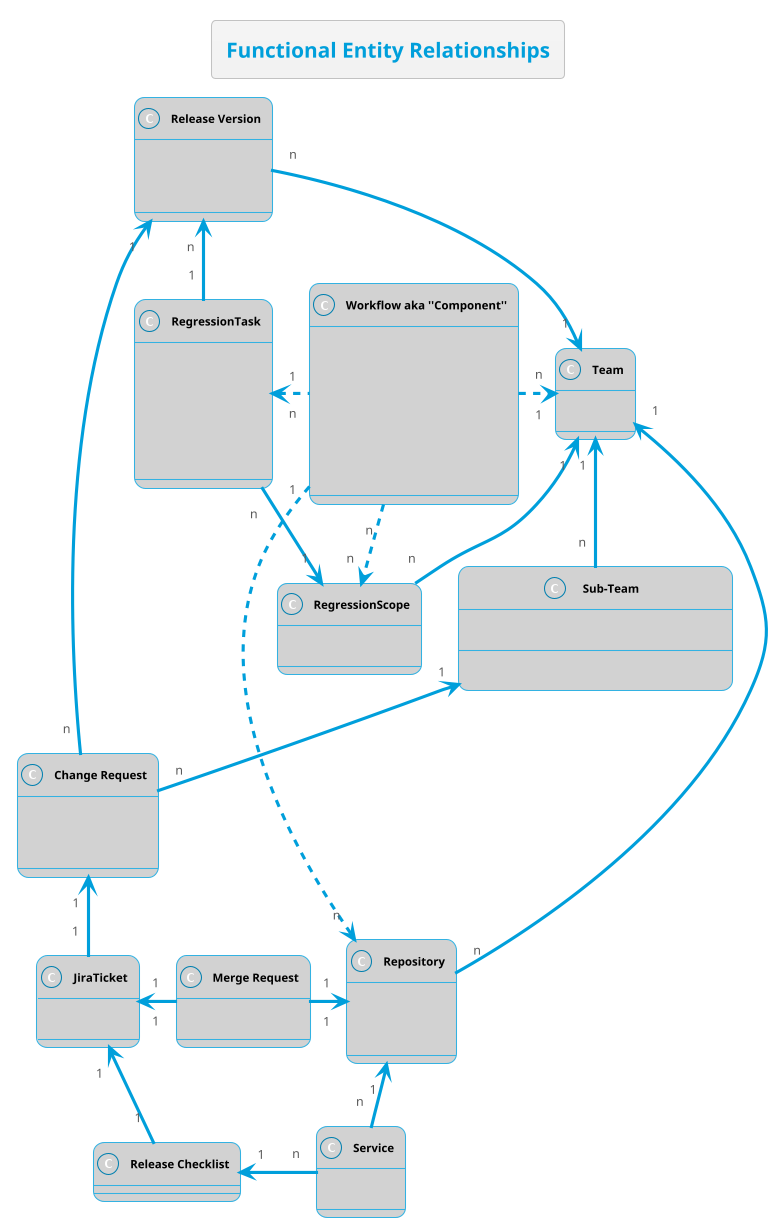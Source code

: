 @startuml
!theme bluegray
skinparam FooterFontColor black
skinparam DatabaseFontColor #007faf
skinparam ClassFontColor black
skinparam ClassBackgroundColor #d2d2d2


title Functional Entity Relationships

class "<b>Team" as team {
    teamID
}

class "<b>Release Version" as version {
    versionID
    versionStage
}

class "<b>Change Request" as CR {
    CR_ID
    ChangeType
}

class "<b>JiraTicket" as JIRA {
    issueKey
}

class "<b>Sub-Team" as subTeam {
    teamID
    ---
    In DB, team & subTeam is sharing same table
}

class "<b>Workflow aka ''Component''" as workflow {
    workflowName
    listOfRepo
    jiraComponent
    jiraVerification
    gitVerification
}

class "<b>Service" as service {
    CMDB_ID
}

class "<b>Release Checklist" as RC {
}

class "<b>Merge Request" as MR {
    MR_ID
}

class "<b>Repository" as Repo {
    repoPath
    projectID
}

class "<b>RegressionScope" as RegrScope {
        scopeID
}

class "<b>RegressionSchedule" as RegrSched {
        scheduleID
}

class "<b>RegressionTask" as RegrSched {
        TaskName
        Team
        Workflow
}

' class "<b>[NEW Entity] ReadinessCheckOperation" as ReadinessOps {
'     new DB TBC: shopee_deployplatform_db.readiness_check_operations_tab

'     Attributes:
'     - readiness_check_id
'     - deployment_request_id
'     - display_name
'     - default_pics
'     - toggle_timestamp
'     - toggle_author
'     ---
'     <b> NEW Function Requirements:
'     - GET ReadinessCheckOps
'     - Update ReadinessCheckOps
'     - Delete ReadinessCheckOps
' }

' class "<b> Service" as Service {
'     Attributes:
'     - CMDB ID
'     ---
'     <b> NEW Function Requirements:
'     - GET ReadinessCheckOperations
' }

' class "<b>[NEW Entity] Readiness Config" as ReadinessConfig {
'     ---
'     Attributes:
'     - active
' }

version "n" -right-> "1" team
subTeam "n" -up-> "1" team
' version "1" -left-> "1" subTeam
CR "n" -up-> "1" subTeam
CR "n" -up-> "1" version
JIRA "1" -up-> "1" CR
MR "1" -left-> "1" JIRA
MR "1" -right-> "1" Repo
RC "1" -up->  "1" JIRA
service "n" -left-> "1" RC
service "n" -up-> "1" Repo
RegrScope "n" -left-> "1" team
RegrScope "1" <-left- "n" RegrSched

version "n" <-- "1" RegrSched
' team "1" <-- "n" RegrSched
Repo "n" -up-> "1" team

workflow "n   " .right.> "1" team
workflow "1   " .right.> "n" Repo
workflow "n" .left.> "1" RegrSched
workflow "n" .down.> "n" RegrScope


' DS "1" *-- "0..*" DR 
' DR "1" *-- "0..*" ReadinessOps
' ReadinessOps "0..*" -up-* "1" Readiness
' Service "1" -left- "1" ReadinessConfig
' ReadinessConfig "1" -- "1" Readiness
' Service "1" --> "0..*" DR


@enduml
